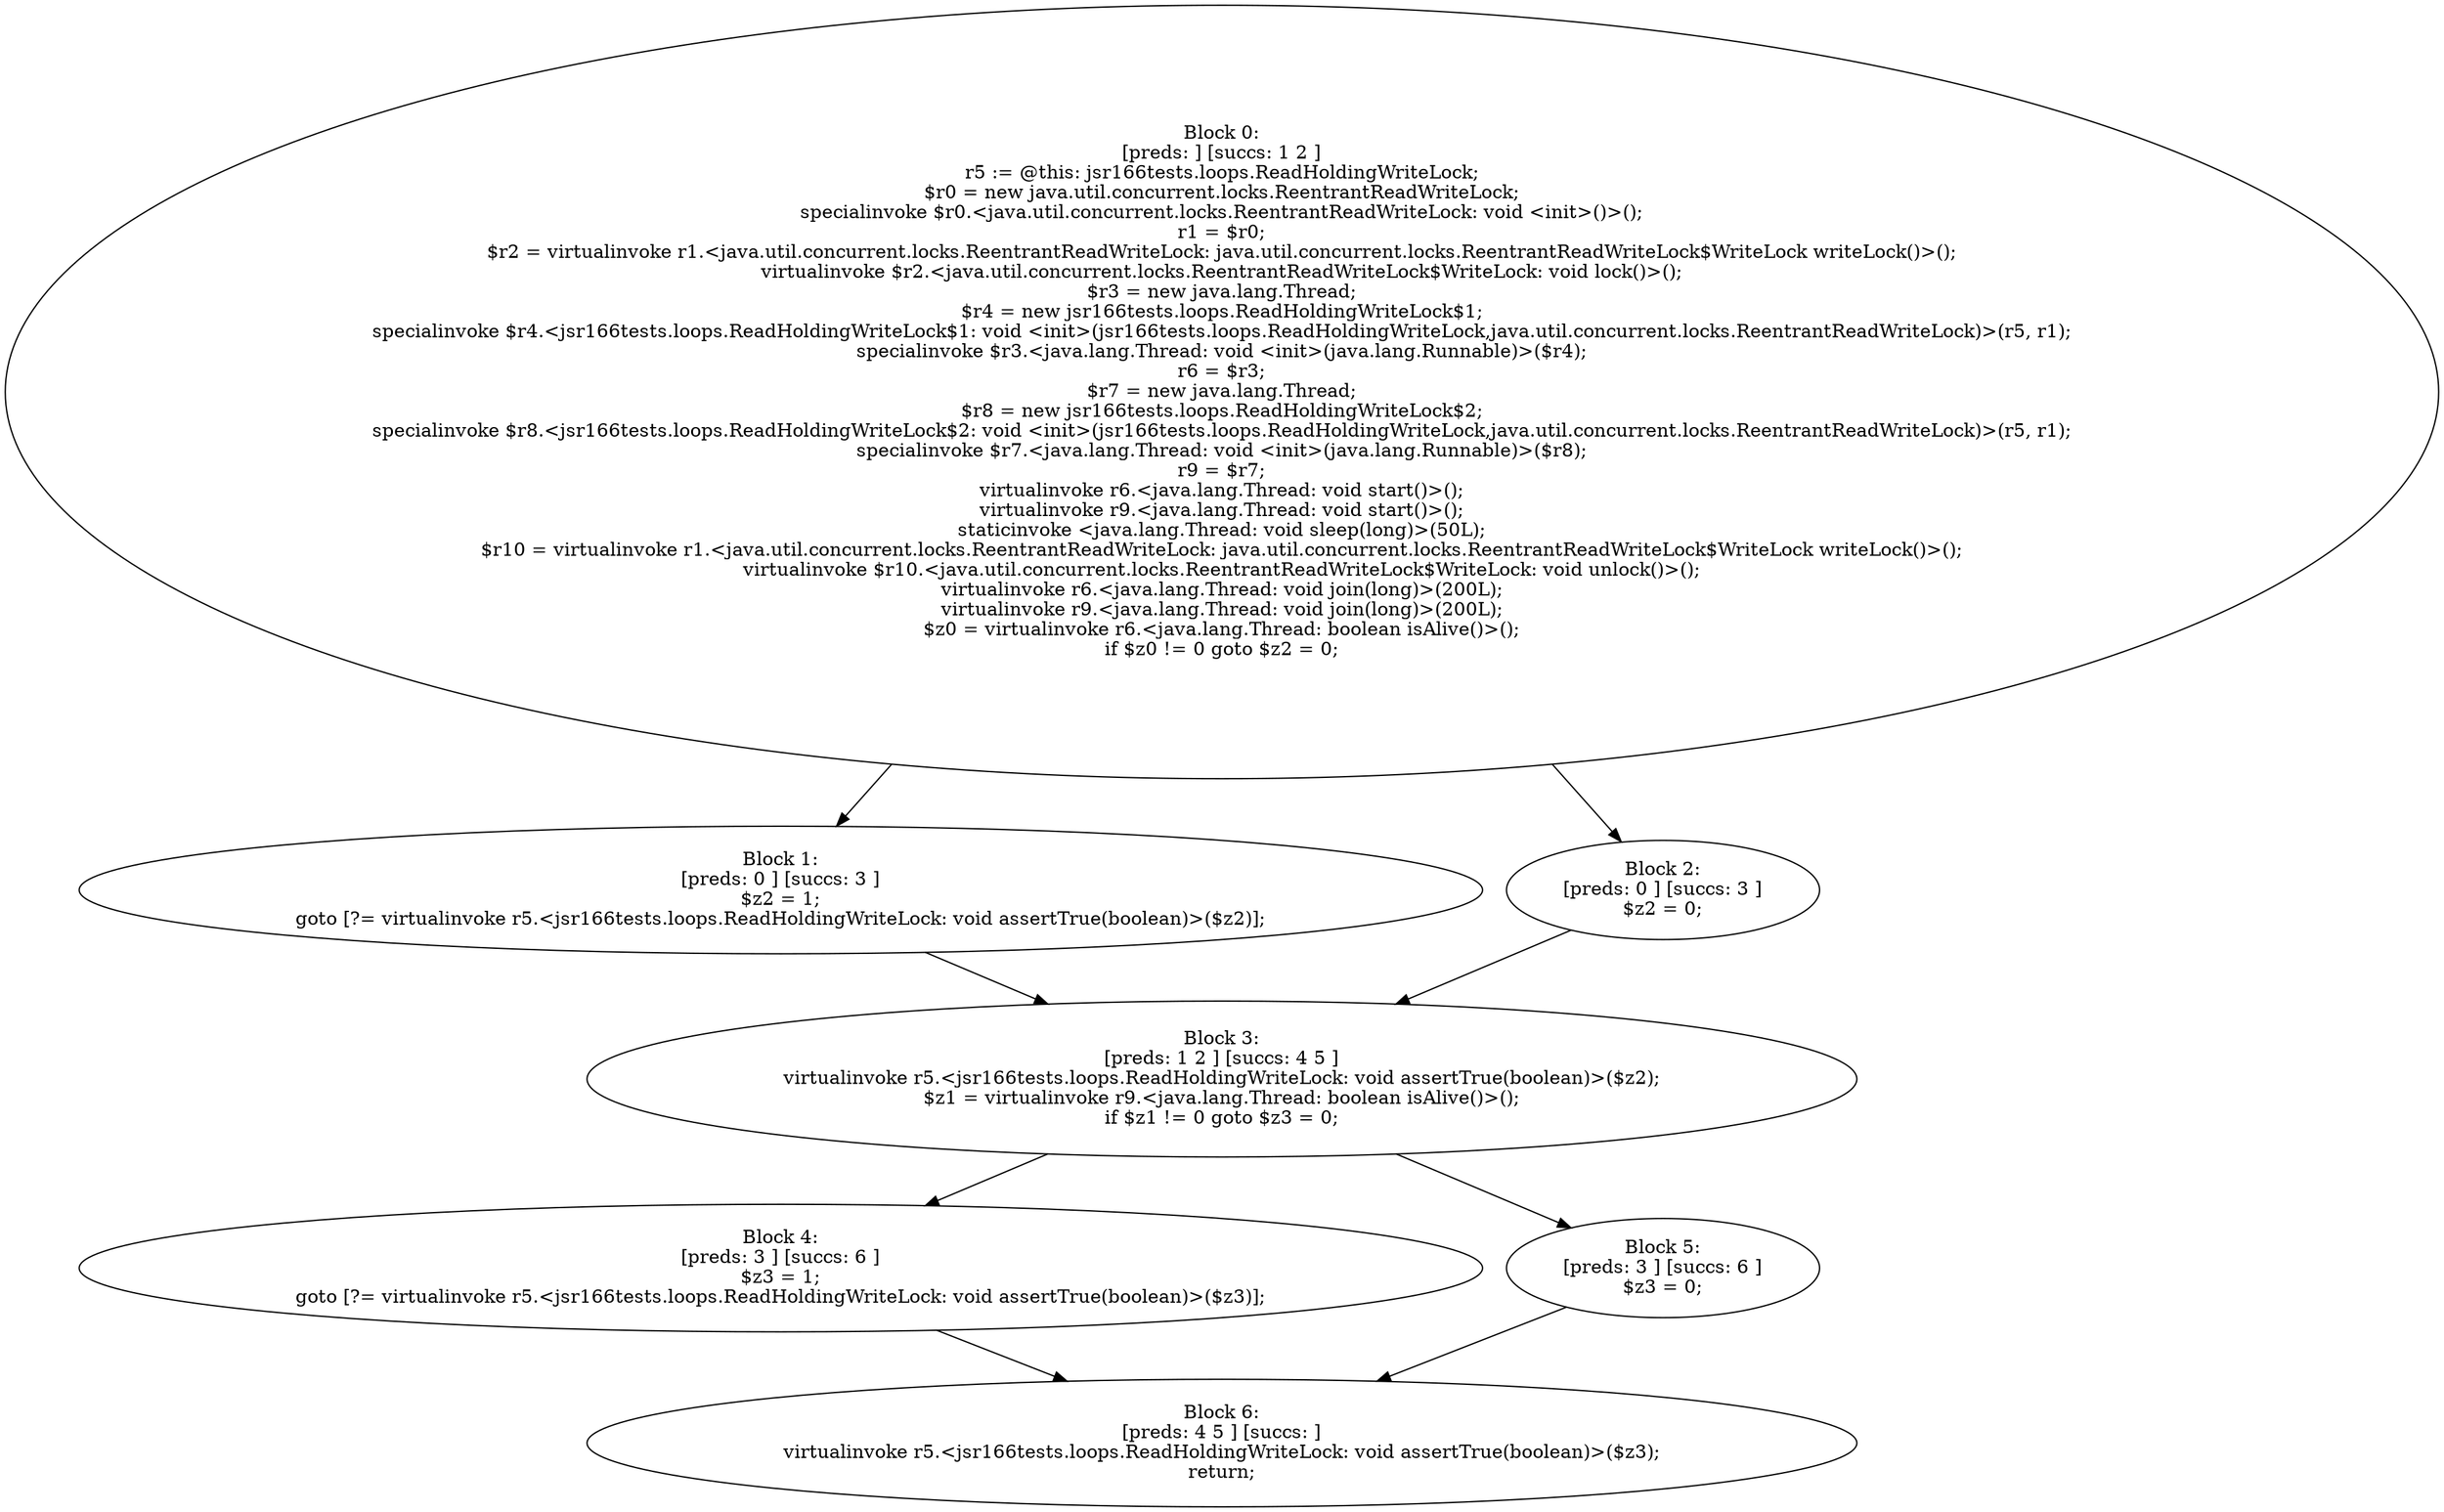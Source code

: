 digraph "unitGraph" {
    "Block 0:
[preds: ] [succs: 1 2 ]
r5 := @this: jsr166tests.loops.ReadHoldingWriteLock;
$r0 = new java.util.concurrent.locks.ReentrantReadWriteLock;
specialinvoke $r0.<java.util.concurrent.locks.ReentrantReadWriteLock: void <init>()>();
r1 = $r0;
$r2 = virtualinvoke r1.<java.util.concurrent.locks.ReentrantReadWriteLock: java.util.concurrent.locks.ReentrantReadWriteLock$WriteLock writeLock()>();
virtualinvoke $r2.<java.util.concurrent.locks.ReentrantReadWriteLock$WriteLock: void lock()>();
$r3 = new java.lang.Thread;
$r4 = new jsr166tests.loops.ReadHoldingWriteLock$1;
specialinvoke $r4.<jsr166tests.loops.ReadHoldingWriteLock$1: void <init>(jsr166tests.loops.ReadHoldingWriteLock,java.util.concurrent.locks.ReentrantReadWriteLock)>(r5, r1);
specialinvoke $r3.<java.lang.Thread: void <init>(java.lang.Runnable)>($r4);
r6 = $r3;
$r7 = new java.lang.Thread;
$r8 = new jsr166tests.loops.ReadHoldingWriteLock$2;
specialinvoke $r8.<jsr166tests.loops.ReadHoldingWriteLock$2: void <init>(jsr166tests.loops.ReadHoldingWriteLock,java.util.concurrent.locks.ReentrantReadWriteLock)>(r5, r1);
specialinvoke $r7.<java.lang.Thread: void <init>(java.lang.Runnable)>($r8);
r9 = $r7;
virtualinvoke r6.<java.lang.Thread: void start()>();
virtualinvoke r9.<java.lang.Thread: void start()>();
staticinvoke <java.lang.Thread: void sleep(long)>(50L);
$r10 = virtualinvoke r1.<java.util.concurrent.locks.ReentrantReadWriteLock: java.util.concurrent.locks.ReentrantReadWriteLock$WriteLock writeLock()>();
virtualinvoke $r10.<java.util.concurrent.locks.ReentrantReadWriteLock$WriteLock: void unlock()>();
virtualinvoke r6.<java.lang.Thread: void join(long)>(200L);
virtualinvoke r9.<java.lang.Thread: void join(long)>(200L);
$z0 = virtualinvoke r6.<java.lang.Thread: boolean isAlive()>();
if $z0 != 0 goto $z2 = 0;
"
    "Block 1:
[preds: 0 ] [succs: 3 ]
$z2 = 1;
goto [?= virtualinvoke r5.<jsr166tests.loops.ReadHoldingWriteLock: void assertTrue(boolean)>($z2)];
"
    "Block 2:
[preds: 0 ] [succs: 3 ]
$z2 = 0;
"
    "Block 3:
[preds: 1 2 ] [succs: 4 5 ]
virtualinvoke r5.<jsr166tests.loops.ReadHoldingWriteLock: void assertTrue(boolean)>($z2);
$z1 = virtualinvoke r9.<java.lang.Thread: boolean isAlive()>();
if $z1 != 0 goto $z3 = 0;
"
    "Block 4:
[preds: 3 ] [succs: 6 ]
$z3 = 1;
goto [?= virtualinvoke r5.<jsr166tests.loops.ReadHoldingWriteLock: void assertTrue(boolean)>($z3)];
"
    "Block 5:
[preds: 3 ] [succs: 6 ]
$z3 = 0;
"
    "Block 6:
[preds: 4 5 ] [succs: ]
virtualinvoke r5.<jsr166tests.loops.ReadHoldingWriteLock: void assertTrue(boolean)>($z3);
return;
"
    "Block 0:
[preds: ] [succs: 1 2 ]
r5 := @this: jsr166tests.loops.ReadHoldingWriteLock;
$r0 = new java.util.concurrent.locks.ReentrantReadWriteLock;
specialinvoke $r0.<java.util.concurrent.locks.ReentrantReadWriteLock: void <init>()>();
r1 = $r0;
$r2 = virtualinvoke r1.<java.util.concurrent.locks.ReentrantReadWriteLock: java.util.concurrent.locks.ReentrantReadWriteLock$WriteLock writeLock()>();
virtualinvoke $r2.<java.util.concurrent.locks.ReentrantReadWriteLock$WriteLock: void lock()>();
$r3 = new java.lang.Thread;
$r4 = new jsr166tests.loops.ReadHoldingWriteLock$1;
specialinvoke $r4.<jsr166tests.loops.ReadHoldingWriteLock$1: void <init>(jsr166tests.loops.ReadHoldingWriteLock,java.util.concurrent.locks.ReentrantReadWriteLock)>(r5, r1);
specialinvoke $r3.<java.lang.Thread: void <init>(java.lang.Runnable)>($r4);
r6 = $r3;
$r7 = new java.lang.Thread;
$r8 = new jsr166tests.loops.ReadHoldingWriteLock$2;
specialinvoke $r8.<jsr166tests.loops.ReadHoldingWriteLock$2: void <init>(jsr166tests.loops.ReadHoldingWriteLock,java.util.concurrent.locks.ReentrantReadWriteLock)>(r5, r1);
specialinvoke $r7.<java.lang.Thread: void <init>(java.lang.Runnable)>($r8);
r9 = $r7;
virtualinvoke r6.<java.lang.Thread: void start()>();
virtualinvoke r9.<java.lang.Thread: void start()>();
staticinvoke <java.lang.Thread: void sleep(long)>(50L);
$r10 = virtualinvoke r1.<java.util.concurrent.locks.ReentrantReadWriteLock: java.util.concurrent.locks.ReentrantReadWriteLock$WriteLock writeLock()>();
virtualinvoke $r10.<java.util.concurrent.locks.ReentrantReadWriteLock$WriteLock: void unlock()>();
virtualinvoke r6.<java.lang.Thread: void join(long)>(200L);
virtualinvoke r9.<java.lang.Thread: void join(long)>(200L);
$z0 = virtualinvoke r6.<java.lang.Thread: boolean isAlive()>();
if $z0 != 0 goto $z2 = 0;
"->"Block 1:
[preds: 0 ] [succs: 3 ]
$z2 = 1;
goto [?= virtualinvoke r5.<jsr166tests.loops.ReadHoldingWriteLock: void assertTrue(boolean)>($z2)];
";
    "Block 0:
[preds: ] [succs: 1 2 ]
r5 := @this: jsr166tests.loops.ReadHoldingWriteLock;
$r0 = new java.util.concurrent.locks.ReentrantReadWriteLock;
specialinvoke $r0.<java.util.concurrent.locks.ReentrantReadWriteLock: void <init>()>();
r1 = $r0;
$r2 = virtualinvoke r1.<java.util.concurrent.locks.ReentrantReadWriteLock: java.util.concurrent.locks.ReentrantReadWriteLock$WriteLock writeLock()>();
virtualinvoke $r2.<java.util.concurrent.locks.ReentrantReadWriteLock$WriteLock: void lock()>();
$r3 = new java.lang.Thread;
$r4 = new jsr166tests.loops.ReadHoldingWriteLock$1;
specialinvoke $r4.<jsr166tests.loops.ReadHoldingWriteLock$1: void <init>(jsr166tests.loops.ReadHoldingWriteLock,java.util.concurrent.locks.ReentrantReadWriteLock)>(r5, r1);
specialinvoke $r3.<java.lang.Thread: void <init>(java.lang.Runnable)>($r4);
r6 = $r3;
$r7 = new java.lang.Thread;
$r8 = new jsr166tests.loops.ReadHoldingWriteLock$2;
specialinvoke $r8.<jsr166tests.loops.ReadHoldingWriteLock$2: void <init>(jsr166tests.loops.ReadHoldingWriteLock,java.util.concurrent.locks.ReentrantReadWriteLock)>(r5, r1);
specialinvoke $r7.<java.lang.Thread: void <init>(java.lang.Runnable)>($r8);
r9 = $r7;
virtualinvoke r6.<java.lang.Thread: void start()>();
virtualinvoke r9.<java.lang.Thread: void start()>();
staticinvoke <java.lang.Thread: void sleep(long)>(50L);
$r10 = virtualinvoke r1.<java.util.concurrent.locks.ReentrantReadWriteLock: java.util.concurrent.locks.ReentrantReadWriteLock$WriteLock writeLock()>();
virtualinvoke $r10.<java.util.concurrent.locks.ReentrantReadWriteLock$WriteLock: void unlock()>();
virtualinvoke r6.<java.lang.Thread: void join(long)>(200L);
virtualinvoke r9.<java.lang.Thread: void join(long)>(200L);
$z0 = virtualinvoke r6.<java.lang.Thread: boolean isAlive()>();
if $z0 != 0 goto $z2 = 0;
"->"Block 2:
[preds: 0 ] [succs: 3 ]
$z2 = 0;
";
    "Block 1:
[preds: 0 ] [succs: 3 ]
$z2 = 1;
goto [?= virtualinvoke r5.<jsr166tests.loops.ReadHoldingWriteLock: void assertTrue(boolean)>($z2)];
"->"Block 3:
[preds: 1 2 ] [succs: 4 5 ]
virtualinvoke r5.<jsr166tests.loops.ReadHoldingWriteLock: void assertTrue(boolean)>($z2);
$z1 = virtualinvoke r9.<java.lang.Thread: boolean isAlive()>();
if $z1 != 0 goto $z3 = 0;
";
    "Block 2:
[preds: 0 ] [succs: 3 ]
$z2 = 0;
"->"Block 3:
[preds: 1 2 ] [succs: 4 5 ]
virtualinvoke r5.<jsr166tests.loops.ReadHoldingWriteLock: void assertTrue(boolean)>($z2);
$z1 = virtualinvoke r9.<java.lang.Thread: boolean isAlive()>();
if $z1 != 0 goto $z3 = 0;
";
    "Block 3:
[preds: 1 2 ] [succs: 4 5 ]
virtualinvoke r5.<jsr166tests.loops.ReadHoldingWriteLock: void assertTrue(boolean)>($z2);
$z1 = virtualinvoke r9.<java.lang.Thread: boolean isAlive()>();
if $z1 != 0 goto $z3 = 0;
"->"Block 4:
[preds: 3 ] [succs: 6 ]
$z3 = 1;
goto [?= virtualinvoke r5.<jsr166tests.loops.ReadHoldingWriteLock: void assertTrue(boolean)>($z3)];
";
    "Block 3:
[preds: 1 2 ] [succs: 4 5 ]
virtualinvoke r5.<jsr166tests.loops.ReadHoldingWriteLock: void assertTrue(boolean)>($z2);
$z1 = virtualinvoke r9.<java.lang.Thread: boolean isAlive()>();
if $z1 != 0 goto $z3 = 0;
"->"Block 5:
[preds: 3 ] [succs: 6 ]
$z3 = 0;
";
    "Block 4:
[preds: 3 ] [succs: 6 ]
$z3 = 1;
goto [?= virtualinvoke r5.<jsr166tests.loops.ReadHoldingWriteLock: void assertTrue(boolean)>($z3)];
"->"Block 6:
[preds: 4 5 ] [succs: ]
virtualinvoke r5.<jsr166tests.loops.ReadHoldingWriteLock: void assertTrue(boolean)>($z3);
return;
";
    "Block 5:
[preds: 3 ] [succs: 6 ]
$z3 = 0;
"->"Block 6:
[preds: 4 5 ] [succs: ]
virtualinvoke r5.<jsr166tests.loops.ReadHoldingWriteLock: void assertTrue(boolean)>($z3);
return;
";
}
